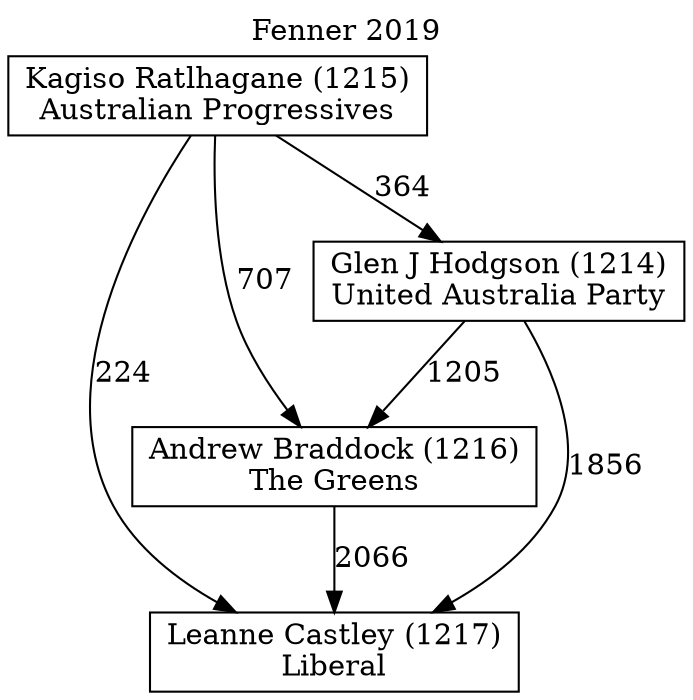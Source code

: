 // House preference flow
digraph "Leanne Castley (1217)_Fenner_2019" {
	graph [label="Fenner 2019" labelloc=t mclimit=10]
	node [shape=box]
	"Leanne Castley (1217)" [label="Leanne Castley (1217)
Liberal"]
	"Andrew Braddock (1216)" [label="Andrew Braddock (1216)
The Greens"]
	"Glen J Hodgson (1214)" [label="Glen J Hodgson (1214)
United Australia Party"]
	"Kagiso Ratlhagane (1215)" [label="Kagiso Ratlhagane (1215)
Australian Progressives"]
	"Andrew Braddock (1216)" -> "Leanne Castley (1217)" [label=2066]
	"Glen J Hodgson (1214)" -> "Andrew Braddock (1216)" [label=1205]
	"Kagiso Ratlhagane (1215)" -> "Glen J Hodgson (1214)" [label=364]
	"Glen J Hodgson (1214)" -> "Leanne Castley (1217)" [label=1856]
	"Kagiso Ratlhagane (1215)" -> "Leanne Castley (1217)" [label=224]
	"Kagiso Ratlhagane (1215)" -> "Andrew Braddock (1216)" [label=707]
}
